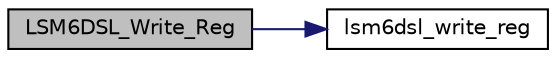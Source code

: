 digraph "LSM6DSL_Write_Reg"
{
 // LATEX_PDF_SIZE
  edge [fontname="Helvetica",fontsize="10",labelfontname="Helvetica",labelfontsize="10"];
  node [fontname="Helvetica",fontsize="10",shape=record];
  rankdir="LR";
  Node1 [label="LSM6DSL_Write_Reg",height=0.2,width=0.4,color="black", fillcolor="grey75", style="filled", fontcolor="black",tooltip="Set the LSM6DSL register value."];
  Node1 -> Node2 [color="midnightblue",fontsize="10",style="solid",fontname="Helvetica"];
  Node2 [label="lsm6dsl_write_reg",height=0.2,width=0.4,color="black", fillcolor="white", style="filled",URL="$group___l_s_m6_d_s_l__interfaces__functions.html#gacbf451bb4fac251559c911d462ca5e50",tooltip="Write generic device register."];
}
